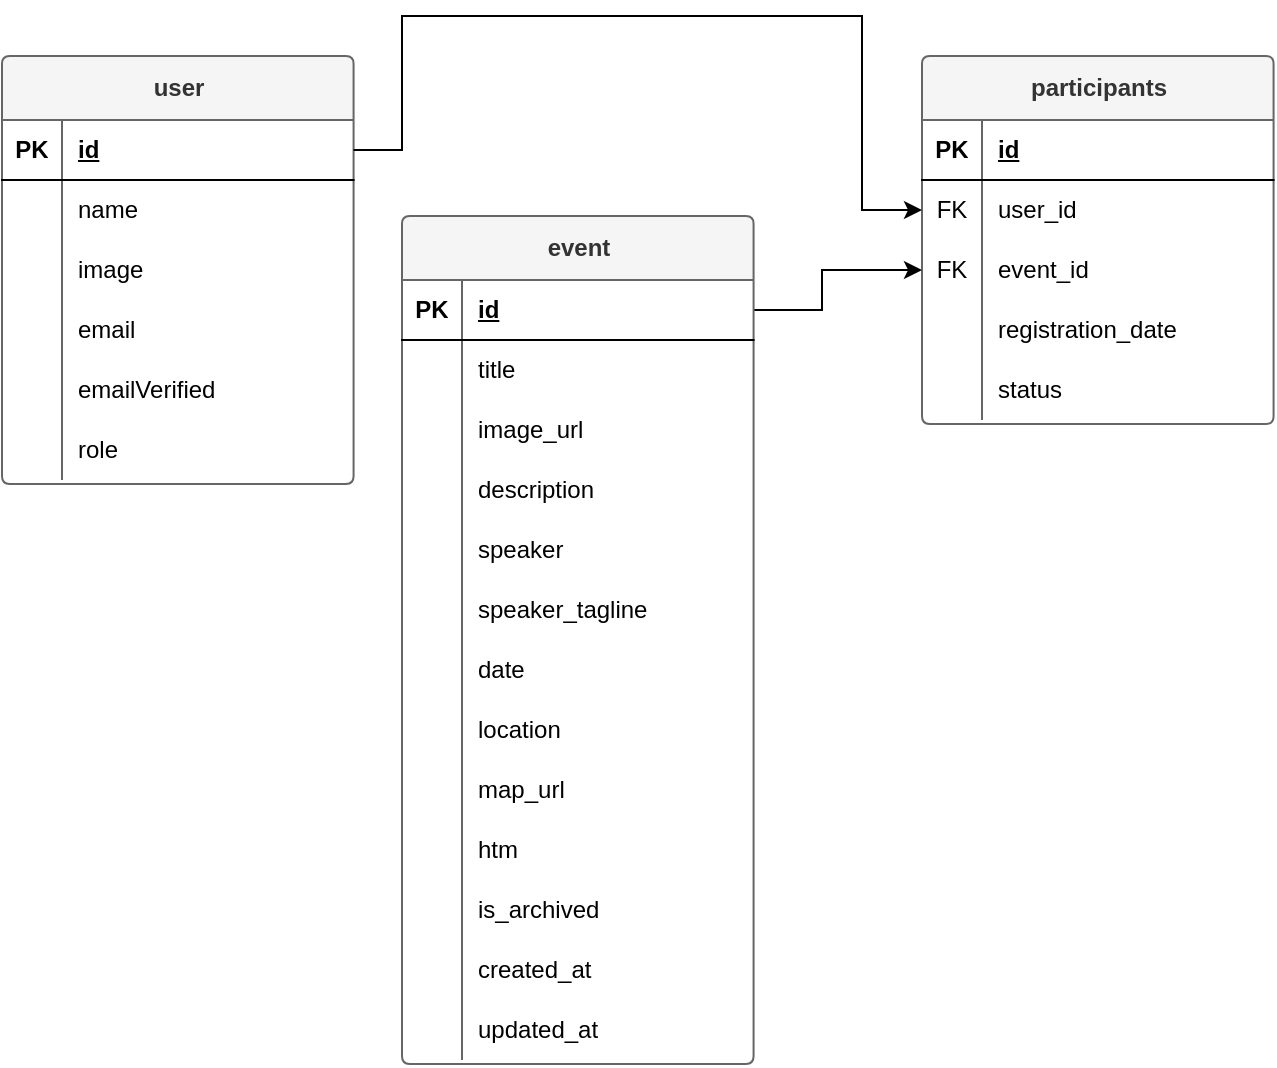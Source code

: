<mxfile version="24.7.8">
  <diagram id="R2lEEEUBdFMjLlhIrx00" name="Page-1">
    <mxGraphModel dx="2300" dy="318" grid="1" gridSize="10" guides="1" tooltips="1" connect="1" arrows="1" fold="1" page="1" pageScale="1" pageWidth="850" pageHeight="1100" math="0" shadow="0" extFonts="Permanent Marker^https://fonts.googleapis.com/css?family=Permanent+Marker">
      <root>
        <mxCell id="0" />
        <mxCell id="1" parent="0" />
        <mxCell id="eeAkiIV6xgWavita2J4p-1" value="user" style="shape=table;startSize=32;container=1;collapsible=1;childLayout=tableLayout;fixedRows=1;rowLines=0;fontStyle=1;align=center;resizeLast=1;html=1;rounded=1;fillColor=#f5f5f5;fontColor=#333333;strokeColor=#666666;arcSize=4;" parent="1" vertex="1">
          <mxGeometry x="-1640" y="40.004" width="175.79" height="214" as="geometry" />
        </mxCell>
        <mxCell id="eeAkiIV6xgWavita2J4p-2" value="" style="shape=tableRow;horizontal=0;startSize=0;swimlaneHead=0;swimlaneBody=0;fillColor=none;collapsible=0;dropTarget=0;points=[[0,0.5],[1,0.5]];portConstraint=eastwest;top=0;left=0;right=0;bottom=1;" parent="eeAkiIV6xgWavita2J4p-1" vertex="1">
          <mxGeometry y="32" width="175.79" height="30" as="geometry" />
        </mxCell>
        <mxCell id="eeAkiIV6xgWavita2J4p-3" value="PK" style="shape=partialRectangle;connectable=0;fillColor=none;top=0;left=0;bottom=0;right=0;fontStyle=1;overflow=hidden;whiteSpace=wrap;html=1;" parent="eeAkiIV6xgWavita2J4p-2" vertex="1">
          <mxGeometry width="30" height="30" as="geometry">
            <mxRectangle width="30" height="30" as="alternateBounds" />
          </mxGeometry>
        </mxCell>
        <mxCell id="eeAkiIV6xgWavita2J4p-4" value="id" style="shape=partialRectangle;connectable=0;fillColor=none;top=0;left=0;bottom=0;right=0;align=left;spacingLeft=6;fontStyle=5;overflow=hidden;whiteSpace=wrap;html=1;" parent="eeAkiIV6xgWavita2J4p-2" vertex="1">
          <mxGeometry x="30" width="145.79" height="30" as="geometry">
            <mxRectangle width="145.79" height="30" as="alternateBounds" />
          </mxGeometry>
        </mxCell>
        <mxCell id="eeAkiIV6xgWavita2J4p-5" value="" style="shape=tableRow;horizontal=0;startSize=0;swimlaneHead=0;swimlaneBody=0;fillColor=none;collapsible=0;dropTarget=0;points=[[0,0.5],[1,0.5]];portConstraint=eastwest;top=0;left=0;right=0;bottom=0;" parent="eeAkiIV6xgWavita2J4p-1" vertex="1">
          <mxGeometry y="62" width="175.79" height="30" as="geometry" />
        </mxCell>
        <mxCell id="eeAkiIV6xgWavita2J4p-6" value="" style="shape=partialRectangle;connectable=0;fillColor=none;top=0;left=0;bottom=0;right=0;editable=1;overflow=hidden;whiteSpace=wrap;html=1;" parent="eeAkiIV6xgWavita2J4p-5" vertex="1">
          <mxGeometry width="30" height="30" as="geometry">
            <mxRectangle width="30" height="30" as="alternateBounds" />
          </mxGeometry>
        </mxCell>
        <mxCell id="eeAkiIV6xgWavita2J4p-7" value="name" style="shape=partialRectangle;connectable=0;fillColor=none;top=0;left=0;bottom=0;right=0;align=left;spacingLeft=6;overflow=hidden;whiteSpace=wrap;html=1;" parent="eeAkiIV6xgWavita2J4p-5" vertex="1">
          <mxGeometry x="30" width="145.79" height="30" as="geometry">
            <mxRectangle width="145.79" height="30" as="alternateBounds" />
          </mxGeometry>
        </mxCell>
        <mxCell id="eeAkiIV6xgWavita2J4p-8" value="" style="shape=tableRow;horizontal=0;startSize=0;swimlaneHead=0;swimlaneBody=0;fillColor=none;collapsible=0;dropTarget=0;points=[[0,0.5],[1,0.5]];portConstraint=eastwest;top=0;left=0;right=0;bottom=0;" parent="eeAkiIV6xgWavita2J4p-1" vertex="1">
          <mxGeometry y="92" width="175.79" height="30" as="geometry" />
        </mxCell>
        <mxCell id="eeAkiIV6xgWavita2J4p-9" value="" style="shape=partialRectangle;connectable=0;fillColor=none;top=0;left=0;bottom=0;right=0;editable=1;overflow=hidden;whiteSpace=wrap;html=1;" parent="eeAkiIV6xgWavita2J4p-8" vertex="1">
          <mxGeometry width="30" height="30" as="geometry">
            <mxRectangle width="30" height="30" as="alternateBounds" />
          </mxGeometry>
        </mxCell>
        <mxCell id="eeAkiIV6xgWavita2J4p-10" value="&lt;div&gt;image&lt;/div&gt;" style="shape=partialRectangle;connectable=0;fillColor=none;top=0;left=0;bottom=0;right=0;align=left;spacingLeft=6;overflow=hidden;whiteSpace=wrap;html=1;" parent="eeAkiIV6xgWavita2J4p-8" vertex="1">
          <mxGeometry x="30" width="145.79" height="30" as="geometry">
            <mxRectangle width="145.79" height="30" as="alternateBounds" />
          </mxGeometry>
        </mxCell>
        <mxCell id="eeAkiIV6xgWavita2J4p-11" value="" style="shape=tableRow;horizontal=0;startSize=0;swimlaneHead=0;swimlaneBody=0;fillColor=none;collapsible=0;dropTarget=0;points=[[0,0.5],[1,0.5]];portConstraint=eastwest;top=0;left=0;right=0;bottom=0;" parent="eeAkiIV6xgWavita2J4p-1" vertex="1">
          <mxGeometry y="122" width="175.79" height="30" as="geometry" />
        </mxCell>
        <mxCell id="eeAkiIV6xgWavita2J4p-12" value="" style="shape=partialRectangle;connectable=0;fillColor=none;top=0;left=0;bottom=0;right=0;editable=1;overflow=hidden;whiteSpace=wrap;html=1;" parent="eeAkiIV6xgWavita2J4p-11" vertex="1">
          <mxGeometry width="30" height="30" as="geometry">
            <mxRectangle width="30" height="30" as="alternateBounds" />
          </mxGeometry>
        </mxCell>
        <mxCell id="eeAkiIV6xgWavita2J4p-13" value="email" style="shape=partialRectangle;connectable=0;fillColor=none;top=0;left=0;bottom=0;right=0;align=left;spacingLeft=6;overflow=hidden;whiteSpace=wrap;html=1;" parent="eeAkiIV6xgWavita2J4p-11" vertex="1">
          <mxGeometry x="30" width="145.79" height="30" as="geometry">
            <mxRectangle width="145.79" height="30" as="alternateBounds" />
          </mxGeometry>
        </mxCell>
        <mxCell id="eeAkiIV6xgWavita2J4p-14" value="" style="shape=tableRow;horizontal=0;startSize=0;swimlaneHead=0;swimlaneBody=0;fillColor=none;collapsible=0;dropTarget=0;points=[[0,0.5],[1,0.5]];portConstraint=eastwest;top=0;left=0;right=0;bottom=0;" parent="eeAkiIV6xgWavita2J4p-1" vertex="1">
          <mxGeometry y="152" width="175.79" height="30" as="geometry" />
        </mxCell>
        <mxCell id="eeAkiIV6xgWavita2J4p-15" value="" style="shape=partialRectangle;connectable=0;fillColor=none;top=0;left=0;bottom=0;right=0;editable=1;overflow=hidden;whiteSpace=wrap;html=1;" parent="eeAkiIV6xgWavita2J4p-14" vertex="1">
          <mxGeometry width="30" height="30" as="geometry">
            <mxRectangle width="30" height="30" as="alternateBounds" />
          </mxGeometry>
        </mxCell>
        <mxCell id="eeAkiIV6xgWavita2J4p-16" value="emailVerified" style="shape=partialRectangle;connectable=0;fillColor=none;top=0;left=0;bottom=0;right=0;align=left;spacingLeft=6;overflow=hidden;whiteSpace=wrap;html=1;" parent="eeAkiIV6xgWavita2J4p-14" vertex="1">
          <mxGeometry x="30" width="145.79" height="30" as="geometry">
            <mxRectangle width="145.79" height="30" as="alternateBounds" />
          </mxGeometry>
        </mxCell>
        <mxCell id="vLIJlWJ5gR2A8bQ3I5bx-18" value="" style="shape=tableRow;horizontal=0;startSize=0;swimlaneHead=0;swimlaneBody=0;fillColor=none;collapsible=0;dropTarget=0;points=[[0,0.5],[1,0.5]];portConstraint=eastwest;top=0;left=0;right=0;bottom=0;" vertex="1" parent="eeAkiIV6xgWavita2J4p-1">
          <mxGeometry y="182" width="175.79" height="30" as="geometry" />
        </mxCell>
        <mxCell id="vLIJlWJ5gR2A8bQ3I5bx-19" value="" style="shape=partialRectangle;connectable=0;fillColor=none;top=0;left=0;bottom=0;right=0;editable=1;overflow=hidden;whiteSpace=wrap;html=1;" vertex="1" parent="vLIJlWJ5gR2A8bQ3I5bx-18">
          <mxGeometry width="30" height="30" as="geometry">
            <mxRectangle width="30" height="30" as="alternateBounds" />
          </mxGeometry>
        </mxCell>
        <mxCell id="vLIJlWJ5gR2A8bQ3I5bx-20" value="role" style="shape=partialRectangle;connectable=0;fillColor=none;top=0;left=0;bottom=0;right=0;align=left;spacingLeft=6;overflow=hidden;whiteSpace=wrap;html=1;" vertex="1" parent="vLIJlWJ5gR2A8bQ3I5bx-18">
          <mxGeometry x="30" width="145.79" height="30" as="geometry">
            <mxRectangle width="145.79" height="30" as="alternateBounds" />
          </mxGeometry>
        </mxCell>
        <mxCell id="A01fPFhq5QkLSK8AHghZ-4" value="participants" style="shape=table;startSize=32;container=1;collapsible=1;childLayout=tableLayout;fixedRows=1;rowLines=0;fontStyle=1;align=center;resizeLast=1;html=1;rounded=1;fillColor=#f5f5f5;fontColor=#333333;strokeColor=#666666;arcSize=4;" parent="1" vertex="1">
          <mxGeometry x="-1180" y="40.004" width="175.79" height="184" as="geometry" />
        </mxCell>
        <mxCell id="A01fPFhq5QkLSK8AHghZ-5" value="" style="shape=tableRow;horizontal=0;startSize=0;swimlaneHead=0;swimlaneBody=0;fillColor=none;collapsible=0;dropTarget=0;points=[[0,0.5],[1,0.5]];portConstraint=eastwest;top=0;left=0;right=0;bottom=1;" parent="A01fPFhq5QkLSK8AHghZ-4" vertex="1">
          <mxGeometry y="32" width="175.79" height="30" as="geometry" />
        </mxCell>
        <mxCell id="A01fPFhq5QkLSK8AHghZ-6" value="PK" style="shape=partialRectangle;connectable=0;fillColor=none;top=0;left=0;bottom=0;right=0;fontStyle=1;overflow=hidden;whiteSpace=wrap;html=1;" parent="A01fPFhq5QkLSK8AHghZ-5" vertex="1">
          <mxGeometry width="30" height="30" as="geometry">
            <mxRectangle width="30" height="30" as="alternateBounds" />
          </mxGeometry>
        </mxCell>
        <mxCell id="A01fPFhq5QkLSK8AHghZ-7" value="id" style="shape=partialRectangle;connectable=0;fillColor=none;top=0;left=0;bottom=0;right=0;align=left;spacingLeft=6;fontStyle=5;overflow=hidden;whiteSpace=wrap;html=1;" parent="A01fPFhq5QkLSK8AHghZ-5" vertex="1">
          <mxGeometry x="30" width="145.79" height="30" as="geometry">
            <mxRectangle width="145.79" height="30" as="alternateBounds" />
          </mxGeometry>
        </mxCell>
        <mxCell id="A01fPFhq5QkLSK8AHghZ-8" value="" style="shape=tableRow;horizontal=0;startSize=0;swimlaneHead=0;swimlaneBody=0;fillColor=none;collapsible=0;dropTarget=0;points=[[0,0.5],[1,0.5]];portConstraint=eastwest;top=0;left=0;right=0;bottom=0;" parent="A01fPFhq5QkLSK8AHghZ-4" vertex="1">
          <mxGeometry y="62" width="175.79" height="30" as="geometry" />
        </mxCell>
        <mxCell id="A01fPFhq5QkLSK8AHghZ-9" value="FK" style="shape=partialRectangle;connectable=0;fillColor=none;top=0;left=0;bottom=0;right=0;editable=1;overflow=hidden;whiteSpace=wrap;html=1;" parent="A01fPFhq5QkLSK8AHghZ-8" vertex="1">
          <mxGeometry width="30" height="30" as="geometry">
            <mxRectangle width="30" height="30" as="alternateBounds" />
          </mxGeometry>
        </mxCell>
        <mxCell id="A01fPFhq5QkLSK8AHghZ-10" value="user_id" style="shape=partialRectangle;connectable=0;fillColor=none;top=0;left=0;bottom=0;right=0;align=left;spacingLeft=6;overflow=hidden;whiteSpace=wrap;html=1;" parent="A01fPFhq5QkLSK8AHghZ-8" vertex="1">
          <mxGeometry x="30" width="145.79" height="30" as="geometry">
            <mxRectangle width="145.79" height="30" as="alternateBounds" />
          </mxGeometry>
        </mxCell>
        <mxCell id="A01fPFhq5QkLSK8AHghZ-11" value="" style="shape=tableRow;horizontal=0;startSize=0;swimlaneHead=0;swimlaneBody=0;fillColor=none;collapsible=0;dropTarget=0;points=[[0,0.5],[1,0.5]];portConstraint=eastwest;top=0;left=0;right=0;bottom=0;" parent="A01fPFhq5QkLSK8AHghZ-4" vertex="1">
          <mxGeometry y="92" width="175.79" height="30" as="geometry" />
        </mxCell>
        <mxCell id="A01fPFhq5QkLSK8AHghZ-12" value="FK" style="shape=partialRectangle;connectable=0;fillColor=none;top=0;left=0;bottom=0;right=0;editable=1;overflow=hidden;whiteSpace=wrap;html=1;" parent="A01fPFhq5QkLSK8AHghZ-11" vertex="1">
          <mxGeometry width="30" height="30" as="geometry">
            <mxRectangle width="30" height="30" as="alternateBounds" />
          </mxGeometry>
        </mxCell>
        <mxCell id="A01fPFhq5QkLSK8AHghZ-13" value="event_id" style="shape=partialRectangle;connectable=0;fillColor=none;top=0;left=0;bottom=0;right=0;align=left;spacingLeft=6;overflow=hidden;whiteSpace=wrap;html=1;" parent="A01fPFhq5QkLSK8AHghZ-11" vertex="1">
          <mxGeometry x="30" width="145.79" height="30" as="geometry">
            <mxRectangle width="145.79" height="30" as="alternateBounds" />
          </mxGeometry>
        </mxCell>
        <mxCell id="A01fPFhq5QkLSK8AHghZ-14" value="" style="shape=tableRow;horizontal=0;startSize=0;swimlaneHead=0;swimlaneBody=0;fillColor=none;collapsible=0;dropTarget=0;points=[[0,0.5],[1,0.5]];portConstraint=eastwest;top=0;left=0;right=0;bottom=0;" parent="A01fPFhq5QkLSK8AHghZ-4" vertex="1">
          <mxGeometry y="122" width="175.79" height="30" as="geometry" />
        </mxCell>
        <mxCell id="A01fPFhq5QkLSK8AHghZ-15" value="" style="shape=partialRectangle;connectable=0;fillColor=none;top=0;left=0;bottom=0;right=0;editable=1;overflow=hidden;whiteSpace=wrap;html=1;" parent="A01fPFhq5QkLSK8AHghZ-14" vertex="1">
          <mxGeometry width="30" height="30" as="geometry">
            <mxRectangle width="30" height="30" as="alternateBounds" />
          </mxGeometry>
        </mxCell>
        <mxCell id="A01fPFhq5QkLSK8AHghZ-16" value="registration_date &lt;span class=&quot;hljs-type&quot;&gt;&lt;/span&gt;" style="shape=partialRectangle;connectable=0;fillColor=none;top=0;left=0;bottom=0;right=0;align=left;spacingLeft=6;overflow=hidden;whiteSpace=wrap;html=1;" parent="A01fPFhq5QkLSK8AHghZ-14" vertex="1">
          <mxGeometry x="30" width="145.79" height="30" as="geometry">
            <mxRectangle width="145.79" height="30" as="alternateBounds" />
          </mxGeometry>
        </mxCell>
        <mxCell id="A01fPFhq5QkLSK8AHghZ-17" value="" style="shape=tableRow;horizontal=0;startSize=0;swimlaneHead=0;swimlaneBody=0;fillColor=none;collapsible=0;dropTarget=0;points=[[0,0.5],[1,0.5]];portConstraint=eastwest;top=0;left=0;right=0;bottom=0;" parent="A01fPFhq5QkLSK8AHghZ-4" vertex="1">
          <mxGeometry y="152" width="175.79" height="30" as="geometry" />
        </mxCell>
        <mxCell id="A01fPFhq5QkLSK8AHghZ-18" value="" style="shape=partialRectangle;connectable=0;fillColor=none;top=0;left=0;bottom=0;right=0;editable=1;overflow=hidden;whiteSpace=wrap;html=1;" parent="A01fPFhq5QkLSK8AHghZ-17" vertex="1">
          <mxGeometry width="30" height="30" as="geometry">
            <mxRectangle width="30" height="30" as="alternateBounds" />
          </mxGeometry>
        </mxCell>
        <mxCell id="A01fPFhq5QkLSK8AHghZ-19" value="status &lt;span class=&quot;hljs-type&quot;&gt;&lt;/span&gt;" style="shape=partialRectangle;connectable=0;fillColor=none;top=0;left=0;bottom=0;right=0;align=left;spacingLeft=6;overflow=hidden;whiteSpace=wrap;html=1;" parent="A01fPFhq5QkLSK8AHghZ-17" vertex="1">
          <mxGeometry x="30" width="145.79" height="30" as="geometry">
            <mxRectangle width="145.79" height="30" as="alternateBounds" />
          </mxGeometry>
        </mxCell>
        <mxCell id="A01fPFhq5QkLSK8AHghZ-22" style="edgeStyle=orthogonalEdgeStyle;rounded=0;orthogonalLoop=1;jettySize=auto;html=1;exitX=1;exitY=0.5;exitDx=0;exitDy=0;entryX=0;entryY=0.5;entryDx=0;entryDy=0;" parent="1" source="eeAkiIV6xgWavita2J4p-2" target="A01fPFhq5QkLSK8AHghZ-8" edge="1">
          <mxGeometry relative="1" as="geometry">
            <Array as="points">
              <mxPoint x="-1440" y="87" />
              <mxPoint x="-1440" y="20" />
              <mxPoint x="-1210" y="20" />
              <mxPoint x="-1210" y="117" />
            </Array>
          </mxGeometry>
        </mxCell>
        <mxCell id="A01fPFhq5QkLSK8AHghZ-23" style="edgeStyle=orthogonalEdgeStyle;rounded=0;orthogonalLoop=1;jettySize=auto;html=1;exitX=1;exitY=0.5;exitDx=0;exitDy=0;" parent="1" source="W76pJczplsbhGSnsUI79-2" target="A01fPFhq5QkLSK8AHghZ-11" edge="1">
          <mxGeometry relative="1" as="geometry">
            <Array as="points">
              <mxPoint x="-1230" y="167" />
              <mxPoint x="-1230" y="147" />
            </Array>
          </mxGeometry>
        </mxCell>
        <mxCell id="W76pJczplsbhGSnsUI79-1" value="&lt;div&gt;event&lt;/div&gt;" style="shape=table;startSize=32;container=1;collapsible=1;childLayout=tableLayout;fixedRows=1;rowLines=0;fontStyle=1;align=center;resizeLast=1;html=1;rounded=1;fillColor=#f5f5f5;fontColor=#333333;strokeColor=#666666;arcSize=4;" parent="1" vertex="1">
          <mxGeometry x="-1440" y="120.004" width="175.79" height="424" as="geometry" />
        </mxCell>
        <mxCell id="W76pJczplsbhGSnsUI79-2" value="" style="shape=tableRow;horizontal=0;startSize=0;swimlaneHead=0;swimlaneBody=0;fillColor=none;collapsible=0;dropTarget=0;points=[[0,0.5],[1,0.5]];portConstraint=eastwest;top=0;left=0;right=0;bottom=1;" parent="W76pJczplsbhGSnsUI79-1" vertex="1">
          <mxGeometry y="32" width="175.79" height="30" as="geometry" />
        </mxCell>
        <mxCell id="W76pJczplsbhGSnsUI79-3" value="PK" style="shape=partialRectangle;connectable=0;fillColor=none;top=0;left=0;bottom=0;right=0;fontStyle=1;overflow=hidden;whiteSpace=wrap;html=1;" parent="W76pJczplsbhGSnsUI79-2" vertex="1">
          <mxGeometry width="30" height="30" as="geometry">
            <mxRectangle width="30" height="30" as="alternateBounds" />
          </mxGeometry>
        </mxCell>
        <mxCell id="W76pJczplsbhGSnsUI79-4" value="id" style="shape=partialRectangle;connectable=0;fillColor=none;top=0;left=0;bottom=0;right=0;align=left;spacingLeft=6;fontStyle=5;overflow=hidden;whiteSpace=wrap;html=1;" parent="W76pJczplsbhGSnsUI79-2" vertex="1">
          <mxGeometry x="30" width="145.79" height="30" as="geometry">
            <mxRectangle width="145.79" height="30" as="alternateBounds" />
          </mxGeometry>
        </mxCell>
        <mxCell id="W76pJczplsbhGSnsUI79-5" value="" style="shape=tableRow;horizontal=0;startSize=0;swimlaneHead=0;swimlaneBody=0;fillColor=none;collapsible=0;dropTarget=0;points=[[0,0.5],[1,0.5]];portConstraint=eastwest;top=0;left=0;right=0;bottom=0;" parent="W76pJczplsbhGSnsUI79-1" vertex="1">
          <mxGeometry y="62" width="175.79" height="30" as="geometry" />
        </mxCell>
        <mxCell id="W76pJczplsbhGSnsUI79-6" value="" style="shape=partialRectangle;connectable=0;fillColor=none;top=0;left=0;bottom=0;right=0;editable=1;overflow=hidden;whiteSpace=wrap;html=1;" parent="W76pJczplsbhGSnsUI79-5" vertex="1">
          <mxGeometry width="30" height="30" as="geometry">
            <mxRectangle width="30" height="30" as="alternateBounds" />
          </mxGeometry>
        </mxCell>
        <mxCell id="W76pJczplsbhGSnsUI79-7" value="title" style="shape=partialRectangle;connectable=0;fillColor=none;top=0;left=0;bottom=0;right=0;align=left;spacingLeft=6;overflow=hidden;whiteSpace=wrap;html=1;" parent="W76pJczplsbhGSnsUI79-5" vertex="1">
          <mxGeometry x="30" width="145.79" height="30" as="geometry">
            <mxRectangle width="145.79" height="30" as="alternateBounds" />
          </mxGeometry>
        </mxCell>
        <mxCell id="vLIJlWJ5gR2A8bQ3I5bx-1" value="" style="shape=tableRow;horizontal=0;startSize=0;swimlaneHead=0;swimlaneBody=0;fillColor=none;collapsible=0;dropTarget=0;points=[[0,0.5],[1,0.5]];portConstraint=eastwest;top=0;left=0;right=0;bottom=0;" vertex="1" parent="W76pJczplsbhGSnsUI79-1">
          <mxGeometry y="92" width="175.79" height="30" as="geometry" />
        </mxCell>
        <mxCell id="vLIJlWJ5gR2A8bQ3I5bx-2" value="" style="shape=partialRectangle;connectable=0;fillColor=none;top=0;left=0;bottom=0;right=0;editable=1;overflow=hidden;whiteSpace=wrap;html=1;" vertex="1" parent="vLIJlWJ5gR2A8bQ3I5bx-1">
          <mxGeometry width="30" height="30" as="geometry">
            <mxRectangle width="30" height="30" as="alternateBounds" />
          </mxGeometry>
        </mxCell>
        <mxCell id="vLIJlWJ5gR2A8bQ3I5bx-3" value="image_url" style="shape=partialRectangle;connectable=0;fillColor=none;top=0;left=0;bottom=0;right=0;align=left;spacingLeft=6;overflow=hidden;whiteSpace=wrap;html=1;" vertex="1" parent="vLIJlWJ5gR2A8bQ3I5bx-1">
          <mxGeometry x="30" width="145.79" height="30" as="geometry">
            <mxRectangle width="145.79" height="30" as="alternateBounds" />
          </mxGeometry>
        </mxCell>
        <mxCell id="vLIJlWJ5gR2A8bQ3I5bx-15" value="" style="shape=tableRow;horizontal=0;startSize=0;swimlaneHead=0;swimlaneBody=0;fillColor=none;collapsible=0;dropTarget=0;points=[[0,0.5],[1,0.5]];portConstraint=eastwest;top=0;left=0;right=0;bottom=0;" vertex="1" parent="W76pJczplsbhGSnsUI79-1">
          <mxGeometry y="122" width="175.79" height="30" as="geometry" />
        </mxCell>
        <mxCell id="vLIJlWJ5gR2A8bQ3I5bx-16" value="" style="shape=partialRectangle;connectable=0;fillColor=none;top=0;left=0;bottom=0;right=0;editable=1;overflow=hidden;whiteSpace=wrap;html=1;" vertex="1" parent="vLIJlWJ5gR2A8bQ3I5bx-15">
          <mxGeometry width="30" height="30" as="geometry">
            <mxRectangle width="30" height="30" as="alternateBounds" />
          </mxGeometry>
        </mxCell>
        <mxCell id="vLIJlWJ5gR2A8bQ3I5bx-17" value="description" style="shape=partialRectangle;connectable=0;fillColor=none;top=0;left=0;bottom=0;right=0;align=left;spacingLeft=6;overflow=hidden;whiteSpace=wrap;html=1;" vertex="1" parent="vLIJlWJ5gR2A8bQ3I5bx-15">
          <mxGeometry x="30" width="145.79" height="30" as="geometry">
            <mxRectangle width="145.79" height="30" as="alternateBounds" />
          </mxGeometry>
        </mxCell>
        <mxCell id="vLIJlWJ5gR2A8bQ3I5bx-4" value="" style="shape=tableRow;horizontal=0;startSize=0;swimlaneHead=0;swimlaneBody=0;fillColor=none;collapsible=0;dropTarget=0;points=[[0,0.5],[1,0.5]];portConstraint=eastwest;top=0;left=0;right=0;bottom=0;" vertex="1" parent="W76pJczplsbhGSnsUI79-1">
          <mxGeometry y="152" width="175.79" height="30" as="geometry" />
        </mxCell>
        <mxCell id="vLIJlWJ5gR2A8bQ3I5bx-5" value="" style="shape=partialRectangle;connectable=0;fillColor=none;top=0;left=0;bottom=0;right=0;editable=1;overflow=hidden;whiteSpace=wrap;html=1;" vertex="1" parent="vLIJlWJ5gR2A8bQ3I5bx-4">
          <mxGeometry width="30" height="30" as="geometry">
            <mxRectangle width="30" height="30" as="alternateBounds" />
          </mxGeometry>
        </mxCell>
        <mxCell id="vLIJlWJ5gR2A8bQ3I5bx-6" value="speaker" style="shape=partialRectangle;connectable=0;fillColor=none;top=0;left=0;bottom=0;right=0;align=left;spacingLeft=6;overflow=hidden;whiteSpace=wrap;html=1;" vertex="1" parent="vLIJlWJ5gR2A8bQ3I5bx-4">
          <mxGeometry x="30" width="145.79" height="30" as="geometry">
            <mxRectangle width="145.79" height="30" as="alternateBounds" />
          </mxGeometry>
        </mxCell>
        <mxCell id="vLIJlWJ5gR2A8bQ3I5bx-8" value="" style="shape=tableRow;horizontal=0;startSize=0;swimlaneHead=0;swimlaneBody=0;fillColor=none;collapsible=0;dropTarget=0;points=[[0,0.5],[1,0.5]];portConstraint=eastwest;top=0;left=0;right=0;bottom=0;" vertex="1" parent="W76pJczplsbhGSnsUI79-1">
          <mxGeometry y="182" width="175.79" height="30" as="geometry" />
        </mxCell>
        <mxCell id="vLIJlWJ5gR2A8bQ3I5bx-9" value="" style="shape=partialRectangle;connectable=0;fillColor=none;top=0;left=0;bottom=0;right=0;editable=1;overflow=hidden;whiteSpace=wrap;html=1;" vertex="1" parent="vLIJlWJ5gR2A8bQ3I5bx-8">
          <mxGeometry width="30" height="30" as="geometry">
            <mxRectangle width="30" height="30" as="alternateBounds" />
          </mxGeometry>
        </mxCell>
        <mxCell id="vLIJlWJ5gR2A8bQ3I5bx-10" value="speaker_tagline" style="shape=partialRectangle;connectable=0;fillColor=none;top=0;left=0;bottom=0;right=0;align=left;spacingLeft=6;overflow=hidden;whiteSpace=wrap;html=1;" vertex="1" parent="vLIJlWJ5gR2A8bQ3I5bx-8">
          <mxGeometry x="30" width="145.79" height="30" as="geometry">
            <mxRectangle width="145.79" height="30" as="alternateBounds" />
          </mxGeometry>
        </mxCell>
        <mxCell id="W76pJczplsbhGSnsUI79-8" value="" style="shape=tableRow;horizontal=0;startSize=0;swimlaneHead=0;swimlaneBody=0;fillColor=none;collapsible=0;dropTarget=0;points=[[0,0.5],[1,0.5]];portConstraint=eastwest;top=0;left=0;right=0;bottom=0;" parent="W76pJczplsbhGSnsUI79-1" vertex="1">
          <mxGeometry y="212" width="175.79" height="30" as="geometry" />
        </mxCell>
        <mxCell id="W76pJczplsbhGSnsUI79-9" value="" style="shape=partialRectangle;connectable=0;fillColor=none;top=0;left=0;bottom=0;right=0;editable=1;overflow=hidden;whiteSpace=wrap;html=1;" parent="W76pJczplsbhGSnsUI79-8" vertex="1">
          <mxGeometry width="30" height="30" as="geometry">
            <mxRectangle width="30" height="30" as="alternateBounds" />
          </mxGeometry>
        </mxCell>
        <mxCell id="W76pJczplsbhGSnsUI79-10" value="date" style="shape=partialRectangle;connectable=0;fillColor=none;top=0;left=0;bottom=0;right=0;align=left;spacingLeft=6;overflow=hidden;whiteSpace=wrap;html=1;" parent="W76pJczplsbhGSnsUI79-8" vertex="1">
          <mxGeometry x="30" width="145.79" height="30" as="geometry">
            <mxRectangle width="145.79" height="30" as="alternateBounds" />
          </mxGeometry>
        </mxCell>
        <mxCell id="W76pJczplsbhGSnsUI79-20" value="" style="shape=tableRow;horizontal=0;startSize=0;swimlaneHead=0;swimlaneBody=0;fillColor=none;collapsible=0;dropTarget=0;points=[[0,0.5],[1,0.5]];portConstraint=eastwest;top=0;left=0;right=0;bottom=0;" parent="W76pJczplsbhGSnsUI79-1" vertex="1">
          <mxGeometry y="242" width="175.79" height="30" as="geometry" />
        </mxCell>
        <mxCell id="W76pJczplsbhGSnsUI79-21" value="" style="shape=partialRectangle;connectable=0;fillColor=none;top=0;left=0;bottom=0;right=0;editable=1;overflow=hidden;whiteSpace=wrap;html=1;" parent="W76pJczplsbhGSnsUI79-20" vertex="1">
          <mxGeometry width="30" height="30" as="geometry">
            <mxRectangle width="30" height="30" as="alternateBounds" />
          </mxGeometry>
        </mxCell>
        <mxCell id="W76pJczplsbhGSnsUI79-22" value="location" style="shape=partialRectangle;connectable=0;fillColor=none;top=0;left=0;bottom=0;right=0;align=left;spacingLeft=6;overflow=hidden;whiteSpace=wrap;html=1;" parent="W76pJczplsbhGSnsUI79-20" vertex="1">
          <mxGeometry x="30" width="145.79" height="30" as="geometry">
            <mxRectangle width="145.79" height="30" as="alternateBounds" />
          </mxGeometry>
        </mxCell>
        <mxCell id="W76pJczplsbhGSnsUI79-23" value="" style="shape=tableRow;horizontal=0;startSize=0;swimlaneHead=0;swimlaneBody=0;fillColor=none;collapsible=0;dropTarget=0;points=[[0,0.5],[1,0.5]];portConstraint=eastwest;top=0;left=0;right=0;bottom=0;" parent="W76pJczplsbhGSnsUI79-1" vertex="1">
          <mxGeometry y="272" width="175.79" height="30" as="geometry" />
        </mxCell>
        <mxCell id="W76pJczplsbhGSnsUI79-24" value="" style="shape=partialRectangle;connectable=0;fillColor=none;top=0;left=0;bottom=0;right=0;editable=1;overflow=hidden;whiteSpace=wrap;html=1;" parent="W76pJczplsbhGSnsUI79-23" vertex="1">
          <mxGeometry width="30" height="30" as="geometry">
            <mxRectangle width="30" height="30" as="alternateBounds" />
          </mxGeometry>
        </mxCell>
        <mxCell id="W76pJczplsbhGSnsUI79-25" value="map_url" style="shape=partialRectangle;connectable=0;fillColor=none;top=0;left=0;bottom=0;right=0;align=left;spacingLeft=6;overflow=hidden;whiteSpace=wrap;html=1;" parent="W76pJczplsbhGSnsUI79-23" vertex="1">
          <mxGeometry x="30" width="145.79" height="30" as="geometry">
            <mxRectangle width="145.79" height="30" as="alternateBounds" />
          </mxGeometry>
        </mxCell>
        <mxCell id="W76pJczplsbhGSnsUI79-29" value="" style="shape=tableRow;horizontal=0;startSize=0;swimlaneHead=0;swimlaneBody=0;fillColor=none;collapsible=0;dropTarget=0;points=[[0,0.5],[1,0.5]];portConstraint=eastwest;top=0;left=0;right=0;bottom=0;" parent="W76pJczplsbhGSnsUI79-1" vertex="1">
          <mxGeometry y="302" width="175.79" height="30" as="geometry" />
        </mxCell>
        <mxCell id="W76pJczplsbhGSnsUI79-30" value="" style="shape=partialRectangle;connectable=0;fillColor=none;top=0;left=0;bottom=0;right=0;editable=1;overflow=hidden;whiteSpace=wrap;html=1;" parent="W76pJczplsbhGSnsUI79-29" vertex="1">
          <mxGeometry width="30" height="30" as="geometry">
            <mxRectangle width="30" height="30" as="alternateBounds" />
          </mxGeometry>
        </mxCell>
        <mxCell id="W76pJczplsbhGSnsUI79-31" value="htm" style="shape=partialRectangle;connectable=0;fillColor=none;top=0;left=0;bottom=0;right=0;align=left;spacingLeft=6;overflow=hidden;whiteSpace=wrap;html=1;" parent="W76pJczplsbhGSnsUI79-29" vertex="1">
          <mxGeometry x="30" width="145.79" height="30" as="geometry">
            <mxRectangle width="145.79" height="30" as="alternateBounds" />
          </mxGeometry>
        </mxCell>
        <mxCell id="A01fPFhq5QkLSK8AHghZ-1" value="" style="shape=tableRow;horizontal=0;startSize=0;swimlaneHead=0;swimlaneBody=0;fillColor=none;collapsible=0;dropTarget=0;points=[[0,0.5],[1,0.5]];portConstraint=eastwest;top=0;left=0;right=0;bottom=0;" parent="W76pJczplsbhGSnsUI79-1" vertex="1">
          <mxGeometry y="332" width="175.79" height="30" as="geometry" />
        </mxCell>
        <mxCell id="A01fPFhq5QkLSK8AHghZ-2" value="" style="shape=partialRectangle;connectable=0;fillColor=none;top=0;left=0;bottom=0;right=0;editable=1;overflow=hidden;whiteSpace=wrap;html=1;" parent="A01fPFhq5QkLSK8AHghZ-1" vertex="1">
          <mxGeometry width="30" height="30" as="geometry">
            <mxRectangle width="30" height="30" as="alternateBounds" />
          </mxGeometry>
        </mxCell>
        <mxCell id="A01fPFhq5QkLSK8AHghZ-3" value="is_archived" style="shape=partialRectangle;connectable=0;fillColor=none;top=0;left=0;bottom=0;right=0;align=left;spacingLeft=6;overflow=hidden;whiteSpace=wrap;html=1;" parent="A01fPFhq5QkLSK8AHghZ-1" vertex="1">
          <mxGeometry x="30" width="145.79" height="30" as="geometry">
            <mxRectangle width="145.79" height="30" as="alternateBounds" />
          </mxGeometry>
        </mxCell>
        <mxCell id="W76pJczplsbhGSnsUI79-11" value="" style="shape=tableRow;horizontal=0;startSize=0;swimlaneHead=0;swimlaneBody=0;fillColor=none;collapsible=0;dropTarget=0;points=[[0,0.5],[1,0.5]];portConstraint=eastwest;top=0;left=0;right=0;bottom=0;" parent="W76pJczplsbhGSnsUI79-1" vertex="1">
          <mxGeometry y="362" width="175.79" height="30" as="geometry" />
        </mxCell>
        <mxCell id="W76pJczplsbhGSnsUI79-12" value="" style="shape=partialRectangle;connectable=0;fillColor=none;top=0;left=0;bottom=0;right=0;editable=1;overflow=hidden;whiteSpace=wrap;html=1;" parent="W76pJczplsbhGSnsUI79-11" vertex="1">
          <mxGeometry width="30" height="30" as="geometry">
            <mxRectangle width="30" height="30" as="alternateBounds" />
          </mxGeometry>
        </mxCell>
        <mxCell id="W76pJczplsbhGSnsUI79-13" value="created_at" style="shape=partialRectangle;connectable=0;fillColor=none;top=0;left=0;bottom=0;right=0;align=left;spacingLeft=6;overflow=hidden;whiteSpace=wrap;html=1;" parent="W76pJczplsbhGSnsUI79-11" vertex="1">
          <mxGeometry x="30" width="145.79" height="30" as="geometry">
            <mxRectangle width="145.79" height="30" as="alternateBounds" />
          </mxGeometry>
        </mxCell>
        <mxCell id="W76pJczplsbhGSnsUI79-14" value="" style="shape=tableRow;horizontal=0;startSize=0;swimlaneHead=0;swimlaneBody=0;fillColor=none;collapsible=0;dropTarget=0;points=[[0,0.5],[1,0.5]];portConstraint=eastwest;top=0;left=0;right=0;bottom=0;" parent="W76pJczplsbhGSnsUI79-1" vertex="1">
          <mxGeometry y="392" width="175.79" height="30" as="geometry" />
        </mxCell>
        <mxCell id="W76pJczplsbhGSnsUI79-15" value="" style="shape=partialRectangle;connectable=0;fillColor=none;top=0;left=0;bottom=0;right=0;editable=1;overflow=hidden;whiteSpace=wrap;html=1;" parent="W76pJczplsbhGSnsUI79-14" vertex="1">
          <mxGeometry width="30" height="30" as="geometry">
            <mxRectangle width="30" height="30" as="alternateBounds" />
          </mxGeometry>
        </mxCell>
        <mxCell id="W76pJczplsbhGSnsUI79-16" value="updated_at" style="shape=partialRectangle;connectable=0;fillColor=none;top=0;left=0;bottom=0;right=0;align=left;spacingLeft=6;overflow=hidden;whiteSpace=wrap;html=1;" parent="W76pJczplsbhGSnsUI79-14" vertex="1">
          <mxGeometry x="30" width="145.79" height="30" as="geometry">
            <mxRectangle width="145.79" height="30" as="alternateBounds" />
          </mxGeometry>
        </mxCell>
      </root>
    </mxGraphModel>
  </diagram>
</mxfile>
